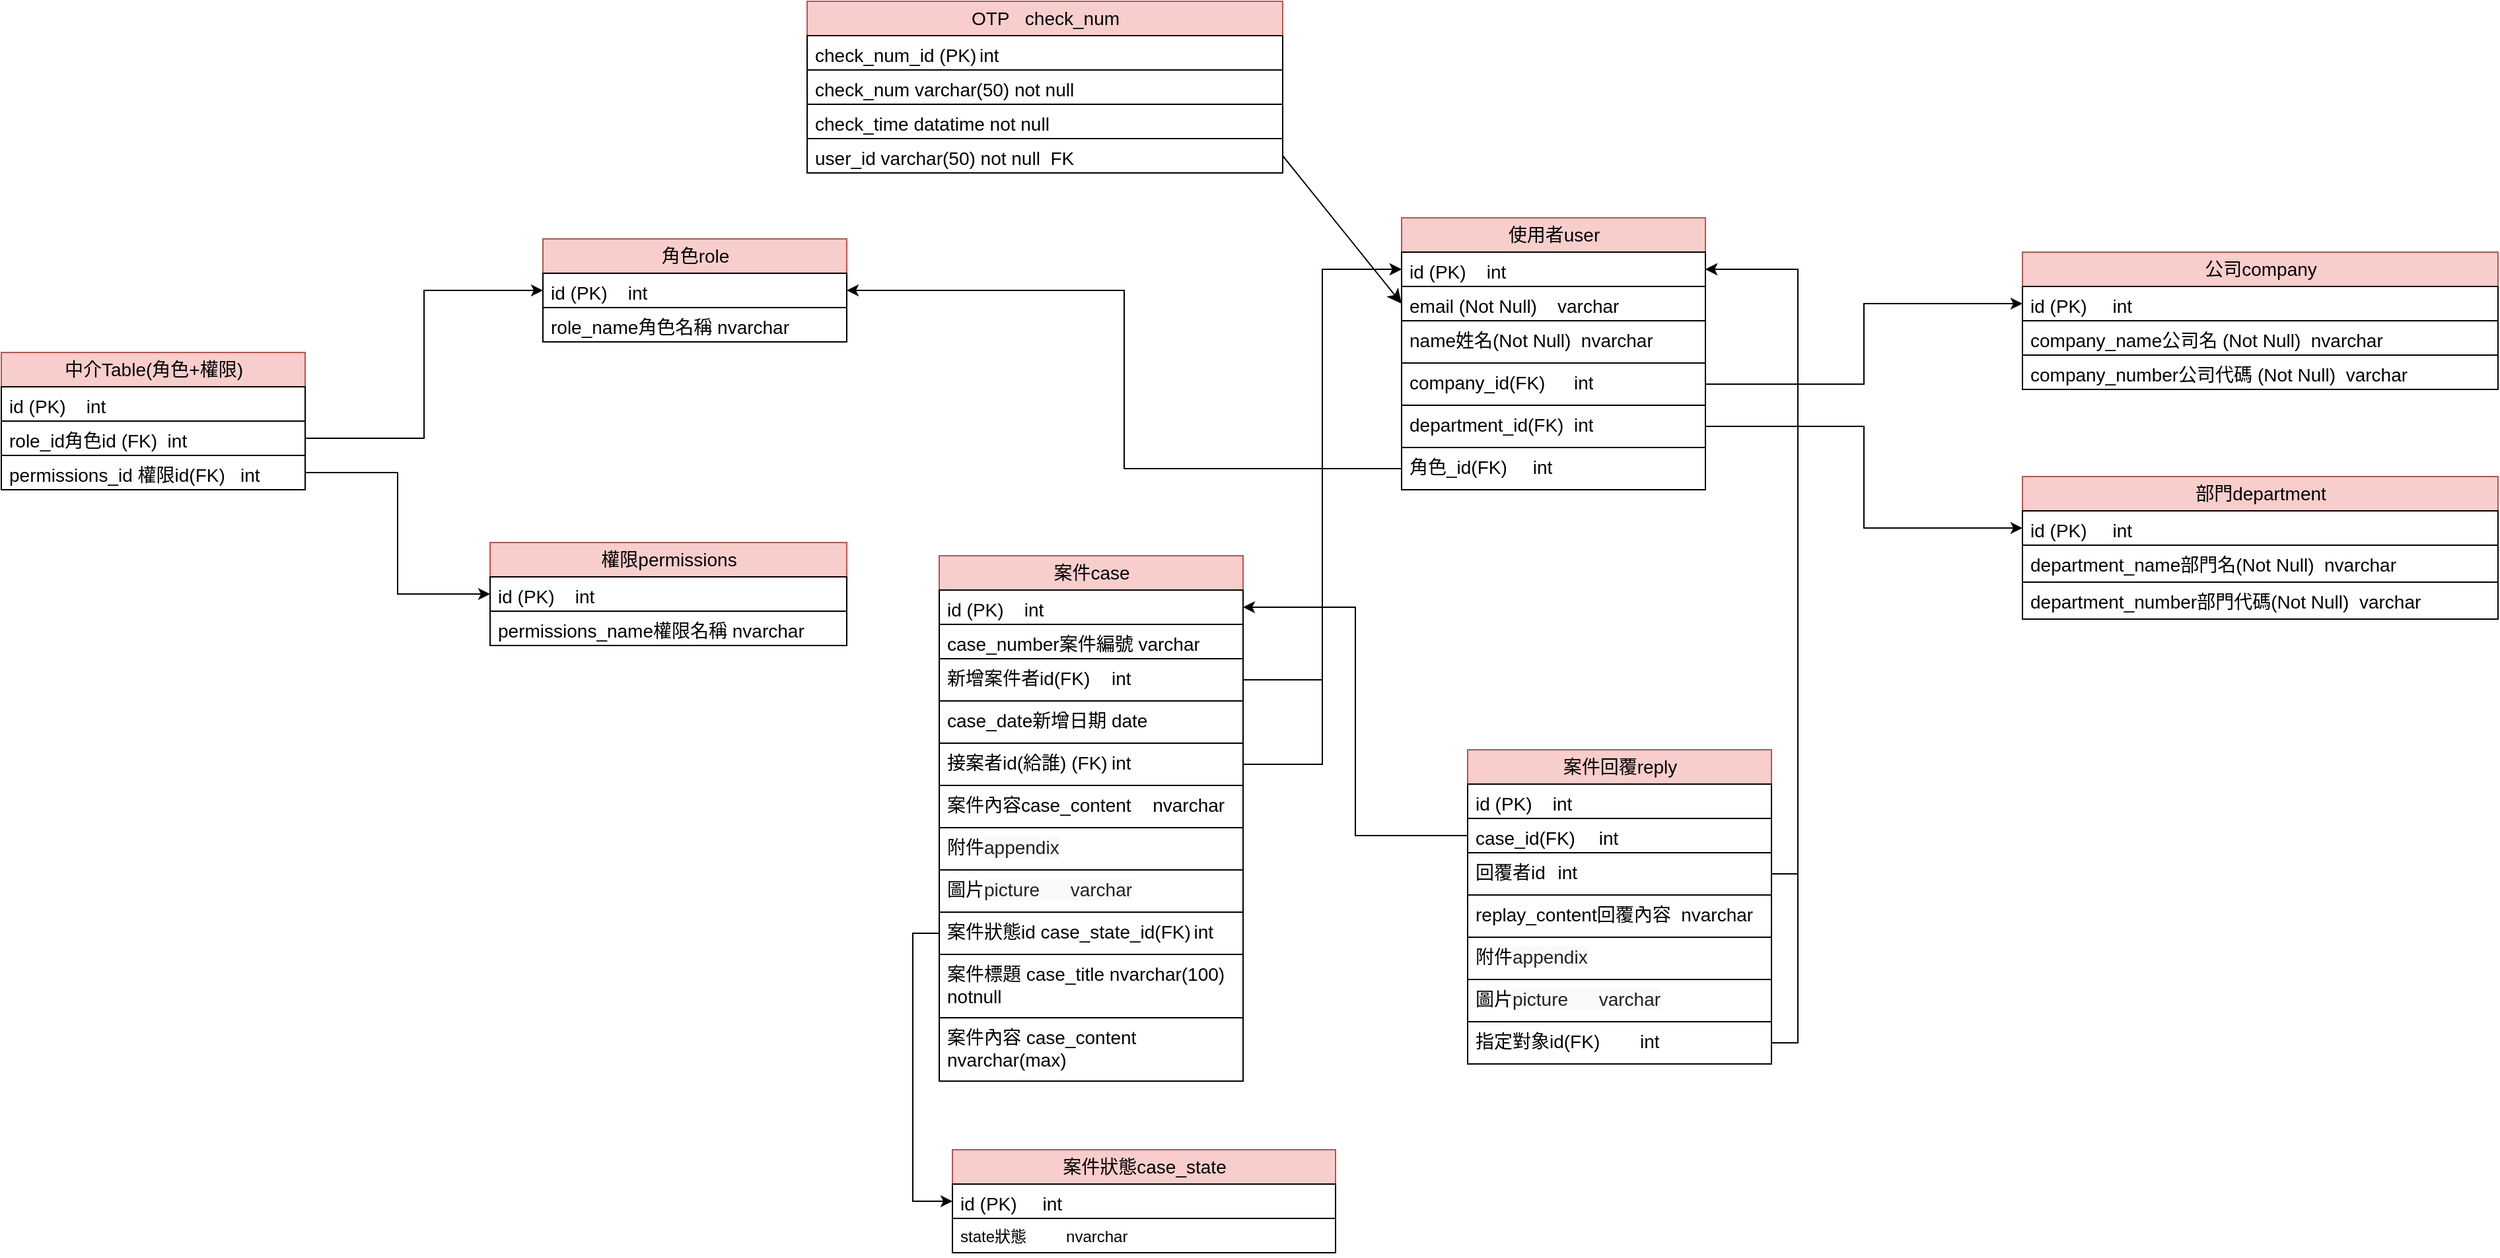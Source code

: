 <mxfile version="24.4.10" type="github">
  <diagram name="第 1 页" id="AcIVxBuBy9EutRj20CkH">
    <mxGraphModel dx="3328" dy="1957" grid="1" gridSize="10" guides="1" tooltips="1" connect="1" arrows="1" fold="1" page="1" pageScale="1" pageWidth="827" pageHeight="1169" math="0" shadow="0">
      <root>
        <mxCell id="0" />
        <mxCell id="1" parent="0" />
        <mxCell id="kPT3N57jdMmJ8GxZ5Ozw-1" value="&lt;font style=&quot;font-size: 14px;&quot;&gt;使用者user&lt;/font&gt;" style="swimlane;fontStyle=0;childLayout=stackLayout;horizontal=1;startSize=26;fillColor=#f8cecc;horizontalStack=0;resizeParent=1;resizeParentMax=0;resizeLast=0;collapsible=1;marginBottom=0;html=1;strokeColor=#b85450;" parent="1" vertex="1">
          <mxGeometry x="200" y="-56" width="230" height="206" as="geometry">
            <mxRectangle x="360" y="50" width="110" height="30" as="alternateBounds" />
          </mxGeometry>
        </mxCell>
        <mxCell id="kPT3N57jdMmJ8GxZ5Ozw-2" value="&lt;font style=&quot;font-size: 14px;&quot;&gt;id (PK)&amp;nbsp; &amp;nbsp; int&lt;/font&gt;" style="text;strokeColor=default;fillColor=none;align=left;verticalAlign=top;spacingLeft=4;spacingRight=4;overflow=hidden;rotatable=0;points=[[0,0.5],[1,0.5]];portConstraint=eastwest;whiteSpace=wrap;html=1;" parent="kPT3N57jdMmJ8GxZ5Ozw-1" vertex="1">
          <mxGeometry y="26" width="230" height="26" as="geometry" />
        </mxCell>
        <mxCell id="kPT3N57jdMmJ8GxZ5Ozw-3" value="&lt;font style=&quot;font-size: 14px;&quot;&gt;email (Not Null)&amp;nbsp; &amp;nbsp; varchar&lt;/font&gt;" style="text;strokeColor=default;fillColor=none;align=left;verticalAlign=top;spacingLeft=4;spacingRight=4;overflow=hidden;rotatable=0;points=[[0,0.5],[1,0.5]];portConstraint=eastwest;whiteSpace=wrap;html=1;" parent="kPT3N57jdMmJ8GxZ5Ozw-1" vertex="1">
          <mxGeometry y="52" width="230" height="26" as="geometry" />
        </mxCell>
        <mxCell id="kPT3N57jdMmJ8GxZ5Ozw-4" value="&lt;span style=&quot;font-size: 14px;&quot;&gt;name姓名(Not Null)&amp;nbsp; nvarchar&lt;/span&gt;" style="text;strokeColor=default;fillColor=none;align=left;verticalAlign=top;spacingLeft=4;spacingRight=4;overflow=hidden;rotatable=0;points=[[0,0.5],[1,0.5]];portConstraint=eastwest;whiteSpace=wrap;html=1;" parent="kPT3N57jdMmJ8GxZ5Ozw-1" vertex="1">
          <mxGeometry y="78" width="230" height="32" as="geometry" />
        </mxCell>
        <mxCell id="kPT3N57jdMmJ8GxZ5Ozw-14" value="&lt;span style=&quot;font-size: 14px;&quot;&gt;company_id(FK)&lt;span style=&quot;white-space: pre;&quot;&gt;&#x9;&lt;/span&gt;int&lt;/span&gt;" style="text;strokeColor=default;fillColor=none;align=left;verticalAlign=top;spacingLeft=4;spacingRight=4;overflow=hidden;rotatable=0;points=[[0,0.5],[1,0.5]];portConstraint=eastwest;whiteSpace=wrap;html=1;" parent="kPT3N57jdMmJ8GxZ5Ozw-1" vertex="1">
          <mxGeometry y="110" width="230" height="32" as="geometry" />
        </mxCell>
        <mxCell id="kPT3N57jdMmJ8GxZ5Ozw-47" value="&lt;span style=&quot;font-size: 14px;&quot;&gt;department_id(FK)&lt;span style=&quot;white-space: pre;&quot;&gt;&#x9;&lt;/span&gt;int&lt;/span&gt;" style="text;strokeColor=default;fillColor=none;align=left;verticalAlign=top;spacingLeft=4;spacingRight=4;overflow=hidden;rotatable=0;points=[[0,0.5],[1,0.5]];portConstraint=eastwest;whiteSpace=wrap;html=1;" parent="kPT3N57jdMmJ8GxZ5Ozw-1" vertex="1">
          <mxGeometry y="142" width="230" height="32" as="geometry" />
        </mxCell>
        <mxCell id="q57JXFhGZfYl90VsvL7s-18" value="&lt;span style=&quot;font-size: 14px;&quot;&gt;角色_id(FK)&lt;span style=&quot;white-space: pre;&quot;&gt;&#x9;&lt;/span&gt;int&lt;/span&gt;" style="text;strokeColor=default;fillColor=none;align=left;verticalAlign=top;spacingLeft=4;spacingRight=4;overflow=hidden;rotatable=0;points=[[0,0.5],[1,0.5]];portConstraint=eastwest;whiteSpace=wrap;html=1;" parent="kPT3N57jdMmJ8GxZ5Ozw-1" vertex="1">
          <mxGeometry y="174" width="230" height="32" as="geometry" />
        </mxCell>
        <mxCell id="kPT3N57jdMmJ8GxZ5Ozw-21" value="&lt;span style=&quot;font-size: 14px;&quot;&gt;公司company&lt;/span&gt;" style="swimlane;fontStyle=0;childLayout=stackLayout;horizontal=1;startSize=26;fillColor=#f8cecc;horizontalStack=0;resizeParent=1;resizeParentMax=0;resizeLast=0;collapsible=1;marginBottom=0;html=1;strokeColor=#b85450;" parent="1" vertex="1">
          <mxGeometry x="670" y="-30" width="360" height="104" as="geometry">
            <mxRectangle x="360" y="50" width="110" height="30" as="alternateBounds" />
          </mxGeometry>
        </mxCell>
        <mxCell id="kPT3N57jdMmJ8GxZ5Ozw-22" value="&lt;font style=&quot;font-size: 14px;&quot;&gt;id (PK)&lt;span style=&quot;white-space: pre;&quot;&gt;&#x9;&lt;/span&gt;int&lt;/font&gt;" style="text;strokeColor=default;fillColor=none;align=left;verticalAlign=top;spacingLeft=4;spacingRight=4;overflow=hidden;rotatable=0;points=[[0,0.5],[1,0.5]];portConstraint=eastwest;whiteSpace=wrap;html=1;" parent="kPT3N57jdMmJ8GxZ5Ozw-21" vertex="1">
          <mxGeometry y="26" width="360" height="26" as="geometry" />
        </mxCell>
        <mxCell id="kPT3N57jdMmJ8GxZ5Ozw-23" value="&lt;span style=&quot;font-size: 14px;&quot;&gt;company_name公司名 (Not Null)&amp;nbsp; nvarchar&lt;/span&gt;" style="text;strokeColor=default;fillColor=none;align=left;verticalAlign=top;spacingLeft=4;spacingRight=4;overflow=hidden;rotatable=0;points=[[0,0.5],[1,0.5]];portConstraint=eastwest;whiteSpace=wrap;html=1;" parent="kPT3N57jdMmJ8GxZ5Ozw-21" vertex="1">
          <mxGeometry y="52" width="360" height="26" as="geometry" />
        </mxCell>
        <mxCell id="q57JXFhGZfYl90VsvL7s-26" value="&lt;span style=&quot;font-size: 14px;&quot;&gt;company_number公司代碼 (Not Null)&amp;nbsp; varchar&lt;/span&gt;" style="text;strokeColor=default;fillColor=none;align=left;verticalAlign=top;spacingLeft=4;spacingRight=4;overflow=hidden;rotatable=0;points=[[0,0.5],[1,0.5]];portConstraint=eastwest;whiteSpace=wrap;html=1;" parent="kPT3N57jdMmJ8GxZ5Ozw-21" vertex="1">
          <mxGeometry y="78" width="360" height="26" as="geometry" />
        </mxCell>
        <mxCell id="kPT3N57jdMmJ8GxZ5Ozw-28" value="&lt;span style=&quot;font-size: 14px;&quot;&gt;部門department&lt;/span&gt;" style="swimlane;fontStyle=0;childLayout=stackLayout;horizontal=1;startSize=26;fillColor=#f8cecc;horizontalStack=0;resizeParent=1;resizeParentMax=0;resizeLast=0;collapsible=1;marginBottom=0;html=1;strokeColor=#b85450;" parent="1" vertex="1">
          <mxGeometry x="670" y="140" width="360" height="108" as="geometry">
            <mxRectangle x="360" y="50" width="110" height="30" as="alternateBounds" />
          </mxGeometry>
        </mxCell>
        <mxCell id="kPT3N57jdMmJ8GxZ5Ozw-29" value="&lt;font style=&quot;font-size: 14px;&quot;&gt;id (PK)&lt;span style=&quot;white-space: pre;&quot;&gt;&#x9;&lt;/span&gt;int&lt;/font&gt;" style="text;strokeColor=default;fillColor=none;align=left;verticalAlign=top;spacingLeft=4;spacingRight=4;overflow=hidden;rotatable=0;points=[[0,0.5],[1,0.5]];portConstraint=eastwest;whiteSpace=wrap;html=1;" parent="kPT3N57jdMmJ8GxZ5Ozw-28" vertex="1">
          <mxGeometry y="26" width="360" height="26" as="geometry" />
        </mxCell>
        <mxCell id="kPT3N57jdMmJ8GxZ5Ozw-30" value="&lt;span style=&quot;font-size: 14px;&quot;&gt;department_name部門名(Not Null)&amp;nbsp; nvarchar&lt;/span&gt;" style="text;strokeColor=default;fillColor=none;align=left;verticalAlign=top;spacingLeft=4;spacingRight=4;overflow=hidden;rotatable=0;points=[[0,0.5],[1,0.5]];portConstraint=eastwest;whiteSpace=wrap;html=1;" parent="kPT3N57jdMmJ8GxZ5Ozw-28" vertex="1">
          <mxGeometry y="52" width="360" height="28" as="geometry" />
        </mxCell>
        <mxCell id="q57JXFhGZfYl90VsvL7s-27" value="&lt;span style=&quot;font-size: 14px;&quot;&gt;department_number部門代碼(Not Null)&amp;nbsp; varchar&lt;/span&gt;" style="text;strokeColor=default;fillColor=none;align=left;verticalAlign=top;spacingLeft=4;spacingRight=4;overflow=hidden;rotatable=0;points=[[0,0.5],[1,0.5]];portConstraint=eastwest;whiteSpace=wrap;html=1;" parent="kPT3N57jdMmJ8GxZ5Ozw-28" vertex="1">
          <mxGeometry y="80" width="360" height="28" as="geometry" />
        </mxCell>
        <mxCell id="kPT3N57jdMmJ8GxZ5Ozw-41" value="&lt;span style=&quot;font-size: 14px;&quot;&gt;案件case&lt;/span&gt;" style="swimlane;fontStyle=0;childLayout=stackLayout;horizontal=1;startSize=26;fillColor=#f8cecc;horizontalStack=0;resizeParent=1;resizeParentMax=0;resizeLast=0;collapsible=1;marginBottom=0;html=1;strokeColor=#b85450;" parent="1" vertex="1">
          <mxGeometry x="-150" y="200" width="230" height="398" as="geometry">
            <mxRectangle x="360" y="50" width="110" height="30" as="alternateBounds" />
          </mxGeometry>
        </mxCell>
        <mxCell id="kPT3N57jdMmJ8GxZ5Ozw-42" value="&lt;font style=&quot;font-size: 14px;&quot;&gt;id (PK)&amp;nbsp; &amp;nbsp; int&lt;/font&gt;" style="text;strokeColor=default;fillColor=none;align=left;verticalAlign=top;spacingLeft=4;spacingRight=4;overflow=hidden;rotatable=0;points=[[0,0.5],[1,0.5]];portConstraint=eastwest;whiteSpace=wrap;html=1;" parent="kPT3N57jdMmJ8GxZ5Ozw-41" vertex="1">
          <mxGeometry y="26" width="230" height="26" as="geometry" />
        </mxCell>
        <mxCell id="kPT3N57jdMmJ8GxZ5Ozw-43" value="&lt;span style=&quot;font-size: 14px;&quot;&gt;case_number案件編號 varchar&lt;/span&gt;" style="text;strokeColor=default;fillColor=none;align=left;verticalAlign=top;spacingLeft=4;spacingRight=4;overflow=hidden;rotatable=0;points=[[0,0.5],[1,0.5]];portConstraint=eastwest;whiteSpace=wrap;html=1;" parent="kPT3N57jdMmJ8GxZ5Ozw-41" vertex="1">
          <mxGeometry y="52" width="230" height="26" as="geometry" />
        </mxCell>
        <mxCell id="kPT3N57jdMmJ8GxZ5Ozw-44" value="&lt;span style=&quot;font-size: 14px;&quot;&gt;新增案件者id(FK)&lt;span style=&quot;white-space: pre;&quot;&gt;&#x9;&lt;/span&gt;int&lt;/span&gt;" style="text;strokeColor=default;fillColor=none;align=left;verticalAlign=top;spacingLeft=4;spacingRight=4;overflow=hidden;rotatable=0;points=[[0,0.5],[1,0.5]];portConstraint=eastwest;whiteSpace=wrap;html=1;" parent="kPT3N57jdMmJ8GxZ5Ozw-41" vertex="1">
          <mxGeometry y="78" width="230" height="32" as="geometry" />
        </mxCell>
        <mxCell id="kPT3N57jdMmJ8GxZ5Ozw-45" value="&lt;span style=&quot;font-size: 14px;&quot;&gt;case_date新增日期&lt;span style=&quot;white-space: pre;&quot;&gt;&#x9;&lt;/span&gt;date&lt;/span&gt;" style="text;strokeColor=default;fillColor=none;align=left;verticalAlign=top;spacingLeft=4;spacingRight=4;overflow=hidden;rotatable=0;points=[[0,0.5],[1,0.5]];portConstraint=eastwest;whiteSpace=wrap;html=1;" parent="kPT3N57jdMmJ8GxZ5Ozw-41" vertex="1">
          <mxGeometry y="110" width="230" height="32" as="geometry" />
        </mxCell>
        <mxCell id="kPT3N57jdMmJ8GxZ5Ozw-46" value="&lt;font style=&quot;font-size: 14px;&quot;&gt;接案者id(給誰) (FK)&lt;span style=&quot;white-space: pre;&quot;&gt;&#x9;&lt;/span&gt;int&lt;/font&gt;" style="text;strokeColor=default;fillColor=none;align=left;verticalAlign=top;spacingLeft=4;spacingRight=4;overflow=hidden;rotatable=0;points=[[0,0.5],[1,0.5]];portConstraint=eastwest;whiteSpace=wrap;html=1;" parent="kPT3N57jdMmJ8GxZ5Ozw-41" vertex="1">
          <mxGeometry y="142" width="230" height="32" as="geometry" />
        </mxCell>
        <mxCell id="kPT3N57jdMmJ8GxZ5Ozw-50" value="&lt;font style=&quot;font-size: 14px;&quot;&gt;案件內容case_content&lt;span style=&quot;white-space: pre;&quot;&gt;&#x9;&lt;/span&gt;nvarchar&lt;/font&gt;" style="text;strokeColor=default;fillColor=none;align=left;verticalAlign=top;spacingLeft=4;spacingRight=4;overflow=hidden;rotatable=0;points=[[0,0.5],[1,0.5]];portConstraint=eastwest;whiteSpace=wrap;html=1;" parent="kPT3N57jdMmJ8GxZ5Ozw-41" vertex="1">
          <mxGeometry y="174" width="230" height="32" as="geometry" />
        </mxCell>
        <mxCell id="kPT3N57jdMmJ8GxZ5Ozw-51" value="&lt;font style=&quot;font-size: 14px;&quot;&gt;附件&lt;span style=&quot;background-color: rgb(248, 249, 250); color: rgb(32, 33, 36); font-family: inherit;&quot;&gt;&lt;font style=&quot;font-size: 14px;&quot;&gt;appendix&lt;/font&gt;&lt;/span&gt;&lt;/font&gt;" style="text;strokeColor=default;fillColor=none;align=left;verticalAlign=top;spacingLeft=4;spacingRight=4;overflow=hidden;rotatable=0;points=[[0,0.5],[1,0.5]];portConstraint=eastwest;whiteSpace=wrap;html=1;" parent="kPT3N57jdMmJ8GxZ5Ozw-41" vertex="1">
          <mxGeometry y="206" width="230" height="32" as="geometry" />
        </mxCell>
        <mxCell id="kPT3N57jdMmJ8GxZ5Ozw-66" value="&lt;font style=&quot;font-size: 14px;&quot;&gt;圖片&lt;font color=&quot;#202124&quot;&gt;&lt;span style=&quot;background-color: rgb(248, 249, 250);&quot;&gt;picture&lt;span style=&quot;white-space: pre;&quot;&gt;&#x9;&lt;/span&gt;varchar&lt;/span&gt;&lt;/font&gt;&lt;/font&gt;" style="text;strokeColor=default;fillColor=none;align=left;verticalAlign=top;spacingLeft=4;spacingRight=4;overflow=hidden;rotatable=0;points=[[0,0.5],[1,0.5]];portConstraint=eastwest;whiteSpace=wrap;html=1;" parent="kPT3N57jdMmJ8GxZ5Ozw-41" vertex="1">
          <mxGeometry y="238" width="230" height="32" as="geometry" />
        </mxCell>
        <mxCell id="kPT3N57jdMmJ8GxZ5Ozw-70" value="&lt;span style=&quot;font-size: 14px;&quot;&gt;案件狀態id case_state_id(FK)&lt;span style=&quot;white-space: pre;&quot;&gt;&#x9;&lt;/span&gt;int&lt;/span&gt;" style="text;strokeColor=default;fillColor=none;align=left;verticalAlign=top;spacingLeft=4;spacingRight=4;overflow=hidden;rotatable=0;points=[[0,0.5],[1,0.5]];portConstraint=eastwest;whiteSpace=wrap;html=1;" parent="kPT3N57jdMmJ8GxZ5Ozw-41" vertex="1">
          <mxGeometry y="270" width="230" height="32" as="geometry" />
        </mxCell>
        <mxCell id="QLnwfccu1EzG2xavmIxY-21" value="&lt;span style=&quot;font-size: 14px;&quot;&gt;案件標題 case_title nvarchar(100) notnull&lt;/span&gt;" style="text;strokeColor=default;fillColor=none;align=left;verticalAlign=top;spacingLeft=4;spacingRight=4;overflow=hidden;rotatable=0;points=[[0,0.5],[1,0.5]];portConstraint=eastwest;whiteSpace=wrap;html=1;" parent="kPT3N57jdMmJ8GxZ5Ozw-41" vertex="1">
          <mxGeometry y="302" width="230" height="48" as="geometry" />
        </mxCell>
        <mxCell id="QLnwfccu1EzG2xavmIxY-22" value="&lt;span style=&quot;font-size: 14px;&quot;&gt;案件內容 case_content nvarchar(max)&lt;/span&gt;" style="text;strokeColor=default;fillColor=none;align=left;verticalAlign=top;spacingLeft=4;spacingRight=4;overflow=hidden;rotatable=0;points=[[0,0.5],[1,0.5]];portConstraint=eastwest;whiteSpace=wrap;html=1;" parent="kPT3N57jdMmJ8GxZ5Ozw-41" vertex="1">
          <mxGeometry y="350" width="230" height="48" as="geometry" />
        </mxCell>
        <mxCell id="kPT3N57jdMmJ8GxZ5Ozw-55" style="edgeStyle=orthogonalEdgeStyle;rounded=0;orthogonalLoop=1;jettySize=auto;html=1;exitX=1;exitY=0.5;exitDx=0;exitDy=0;entryX=0;entryY=0.5;entryDx=0;entryDy=0;fontFamily=Helvetica;fontSize=12;fontColor=default;" parent="1" source="kPT3N57jdMmJ8GxZ5Ozw-44" target="kPT3N57jdMmJ8GxZ5Ozw-2" edge="1">
          <mxGeometry relative="1" as="geometry" />
        </mxCell>
        <mxCell id="kPT3N57jdMmJ8GxZ5Ozw-56" style="edgeStyle=orthogonalEdgeStyle;rounded=0;orthogonalLoop=1;jettySize=auto;html=1;exitX=1;exitY=0.5;exitDx=0;exitDy=0;fontFamily=Helvetica;fontSize=12;fontColor=default;" parent="1" source="kPT3N57jdMmJ8GxZ5Ozw-46" target="kPT3N57jdMmJ8GxZ5Ozw-2" edge="1">
          <mxGeometry relative="1" as="geometry" />
        </mxCell>
        <mxCell id="kPT3N57jdMmJ8GxZ5Ozw-57" style="edgeStyle=orthogonalEdgeStyle;rounded=0;orthogonalLoop=1;jettySize=auto;html=1;exitX=1;exitY=0.5;exitDx=0;exitDy=0;entryX=0;entryY=0.5;entryDx=0;entryDy=0;fontFamily=Helvetica;fontSize=12;fontColor=default;" parent="1" source="kPT3N57jdMmJ8GxZ5Ozw-14" target="kPT3N57jdMmJ8GxZ5Ozw-22" edge="1">
          <mxGeometry relative="1" as="geometry" />
        </mxCell>
        <mxCell id="kPT3N57jdMmJ8GxZ5Ozw-58" style="edgeStyle=orthogonalEdgeStyle;rounded=0;orthogonalLoop=1;jettySize=auto;html=1;exitX=1;exitY=0.5;exitDx=0;exitDy=0;entryX=0;entryY=0.5;entryDx=0;entryDy=0;fontFamily=Helvetica;fontSize=12;fontColor=default;" parent="1" source="kPT3N57jdMmJ8GxZ5Ozw-47" target="kPT3N57jdMmJ8GxZ5Ozw-29" edge="1">
          <mxGeometry relative="1" as="geometry" />
        </mxCell>
        <mxCell id="kPT3N57jdMmJ8GxZ5Ozw-59" value="&lt;span style=&quot;font-size: 14px;&quot;&gt;案件回覆reply&lt;/span&gt;" style="swimlane;fontStyle=0;childLayout=stackLayout;horizontal=1;startSize=26;fillColor=#f8cecc;horizontalStack=0;resizeParent=1;resizeParentMax=0;resizeLast=0;collapsible=1;marginBottom=0;html=1;strokeColor=#b85450;" parent="1" vertex="1">
          <mxGeometry x="250" y="347" width="230" height="238" as="geometry">
            <mxRectangle x="360" y="50" width="110" height="30" as="alternateBounds" />
          </mxGeometry>
        </mxCell>
        <mxCell id="kPT3N57jdMmJ8GxZ5Ozw-60" value="&lt;font style=&quot;font-size: 14px;&quot;&gt;id (PK)&amp;nbsp; &amp;nbsp; int&lt;/font&gt;" style="text;strokeColor=default;fillColor=none;align=left;verticalAlign=top;spacingLeft=4;spacingRight=4;overflow=hidden;rotatable=0;points=[[0,0.5],[1,0.5]];portConstraint=eastwest;whiteSpace=wrap;html=1;" parent="kPT3N57jdMmJ8GxZ5Ozw-59" vertex="1">
          <mxGeometry y="26" width="230" height="26" as="geometry" />
        </mxCell>
        <mxCell id="kPT3N57jdMmJ8GxZ5Ozw-61" value="&lt;span style=&quot;font-size: 14px;&quot;&gt;case_id(FK)&lt;span style=&quot;white-space: pre;&quot;&gt;&#x9;&lt;/span&gt;int&lt;/span&gt;" style="text;strokeColor=default;fillColor=none;align=left;verticalAlign=top;spacingLeft=4;spacingRight=4;overflow=hidden;rotatable=0;points=[[0,0.5],[1,0.5]];portConstraint=eastwest;whiteSpace=wrap;html=1;" parent="kPT3N57jdMmJ8GxZ5Ozw-59" vertex="1">
          <mxGeometry y="52" width="230" height="26" as="geometry" />
        </mxCell>
        <mxCell id="kPT3N57jdMmJ8GxZ5Ozw-62" value="&lt;span style=&quot;font-size: 14px;&quot;&gt;回覆者id&lt;span style=&quot;white-space: pre;&quot;&gt;&#x9;&lt;/span&gt;int&lt;/span&gt;" style="text;strokeColor=default;fillColor=none;align=left;verticalAlign=top;spacingLeft=4;spacingRight=4;overflow=hidden;rotatable=0;points=[[0,0.5],[1,0.5]];portConstraint=eastwest;whiteSpace=wrap;html=1;" parent="kPT3N57jdMmJ8GxZ5Ozw-59" vertex="1">
          <mxGeometry y="78" width="230" height="32" as="geometry" />
        </mxCell>
        <mxCell id="kPT3N57jdMmJ8GxZ5Ozw-63" value="&lt;font style=&quot;font-size: 14px;&quot;&gt;replay_content回覆內容&lt;span style=&quot;white-space: pre;&quot;&gt;&#x9;&lt;/span&gt;nvarchar&lt;/font&gt;" style="text;strokeColor=default;fillColor=none;align=left;verticalAlign=top;spacingLeft=4;spacingRight=4;overflow=hidden;rotatable=0;points=[[0,0.5],[1,0.5]];portConstraint=eastwest;whiteSpace=wrap;html=1;" parent="kPT3N57jdMmJ8GxZ5Ozw-59" vertex="1">
          <mxGeometry y="110" width="230" height="32" as="geometry" />
        </mxCell>
        <mxCell id="kPT3N57jdMmJ8GxZ5Ozw-64" value="&lt;span style=&quot;font-size: 14px;&quot;&gt;附件&lt;/span&gt;&lt;span style=&quot;font-family: inherit; font-size: 14px; background-color: rgb(248, 249, 250); color: rgb(32, 33, 36);&quot;&gt;appendix&lt;/span&gt;" style="text;strokeColor=default;fillColor=none;align=left;verticalAlign=top;spacingLeft=4;spacingRight=4;overflow=hidden;rotatable=0;points=[[0,0.5],[1,0.5]];portConstraint=eastwest;whiteSpace=wrap;html=1;" parent="kPT3N57jdMmJ8GxZ5Ozw-59" vertex="1">
          <mxGeometry y="142" width="230" height="32" as="geometry" />
        </mxCell>
        <mxCell id="kPT3N57jdMmJ8GxZ5Ozw-65" value="&lt;span style=&quot;font-size: 14px;&quot;&gt;圖片&lt;/span&gt;&lt;font style=&quot;font-size: 14px;&quot; color=&quot;#202124&quot;&gt;&lt;span style=&quot;background-color: rgb(248, 249, 250);&quot;&gt;picture&lt;span style=&quot;white-space: pre;&quot;&gt;&#x9;&lt;/span&gt;varchar&lt;/span&gt;&lt;/font&gt;" style="text;strokeColor=default;fillColor=none;align=left;verticalAlign=top;spacingLeft=4;spacingRight=4;overflow=hidden;rotatable=0;points=[[0,0.5],[1,0.5]];portConstraint=eastwest;whiteSpace=wrap;html=1;" parent="kPT3N57jdMmJ8GxZ5Ozw-59" vertex="1">
          <mxGeometry y="174" width="230" height="32" as="geometry" />
        </mxCell>
        <mxCell id="kPT3N57jdMmJ8GxZ5Ozw-69" value="&lt;font style=&quot;font-size: 14px;&quot;&gt;指定對象id(FK)&lt;span style=&quot;white-space: pre;&quot;&gt;&#x9;&lt;/span&gt;int&lt;/font&gt;" style="text;strokeColor=default;fillColor=none;align=left;verticalAlign=top;spacingLeft=4;spacingRight=4;overflow=hidden;rotatable=0;points=[[0,0.5],[1,0.5]];portConstraint=eastwest;whiteSpace=wrap;html=1;" parent="kPT3N57jdMmJ8GxZ5Ozw-59" vertex="1">
          <mxGeometry y="206" width="230" height="32" as="geometry" />
        </mxCell>
        <mxCell id="kPT3N57jdMmJ8GxZ5Ozw-67" style="edgeStyle=orthogonalEdgeStyle;rounded=0;orthogonalLoop=1;jettySize=auto;html=1;exitX=0;exitY=0.5;exitDx=0;exitDy=0;entryX=1;entryY=0.5;entryDx=0;entryDy=0;fontFamily=Helvetica;fontSize=12;fontColor=default;" parent="1" source="kPT3N57jdMmJ8GxZ5Ozw-61" target="kPT3N57jdMmJ8GxZ5Ozw-42" edge="1">
          <mxGeometry relative="1" as="geometry" />
        </mxCell>
        <mxCell id="kPT3N57jdMmJ8GxZ5Ozw-68" style="edgeStyle=orthogonalEdgeStyle;rounded=0;orthogonalLoop=1;jettySize=auto;html=1;exitX=1;exitY=0.5;exitDx=0;exitDy=0;fontFamily=Helvetica;fontSize=12;fontColor=default;" parent="1" source="kPT3N57jdMmJ8GxZ5Ozw-62" target="kPT3N57jdMmJ8GxZ5Ozw-2" edge="1">
          <mxGeometry relative="1" as="geometry" />
        </mxCell>
        <mxCell id="kPT3N57jdMmJ8GxZ5Ozw-71" style="edgeStyle=orthogonalEdgeStyle;rounded=0;orthogonalLoop=1;jettySize=auto;html=1;exitX=1;exitY=0.5;exitDx=0;exitDy=0;entryX=1;entryY=0.5;entryDx=0;entryDy=0;fontFamily=Helvetica;fontSize=12;fontColor=default;" parent="1" source="kPT3N57jdMmJ8GxZ5Ozw-69" target="kPT3N57jdMmJ8GxZ5Ozw-2" edge="1">
          <mxGeometry relative="1" as="geometry" />
        </mxCell>
        <mxCell id="kPT3N57jdMmJ8GxZ5Ozw-72" value="&lt;span style=&quot;font-size: 14px;&quot;&gt;案件狀態case_state&lt;/span&gt;" style="swimlane;fontStyle=0;childLayout=stackLayout;horizontal=1;startSize=26;fillColor=#f8cecc;horizontalStack=0;resizeParent=1;resizeParentMax=0;resizeLast=0;collapsible=1;marginBottom=0;html=1;strokeColor=#b85450;" parent="1" vertex="1">
          <mxGeometry x="-140" y="650" width="290" height="78" as="geometry">
            <mxRectangle x="360" y="50" width="110" height="30" as="alternateBounds" />
          </mxGeometry>
        </mxCell>
        <mxCell id="kPT3N57jdMmJ8GxZ5Ozw-73" value="&lt;font style=&quot;font-size: 14px;&quot;&gt;id (PK)&lt;span style=&quot;white-space: pre;&quot;&gt;&#x9;&lt;/span&gt;int&lt;/font&gt;" style="text;strokeColor=default;fillColor=none;align=left;verticalAlign=top;spacingLeft=4;spacingRight=4;overflow=hidden;rotatable=0;points=[[0,0.5],[1,0.5]];portConstraint=eastwest;whiteSpace=wrap;html=1;" parent="kPT3N57jdMmJ8GxZ5Ozw-72" vertex="1">
          <mxGeometry y="26" width="290" height="26" as="geometry" />
        </mxCell>
        <mxCell id="kPT3N57jdMmJ8GxZ5Ozw-74" value="state狀態&lt;span style=&quot;white-space: pre;&quot;&gt;&#x9;&lt;/span&gt;&lt;span style=&quot;white-space: pre;&quot;&gt;&#x9;&lt;/span&gt;nvarchar" style="text;strokeColor=default;fillColor=none;align=left;verticalAlign=top;spacingLeft=4;spacingRight=4;overflow=hidden;rotatable=0;points=[[0,0.5],[1,0.5]];portConstraint=eastwest;whiteSpace=wrap;html=1;" parent="kPT3N57jdMmJ8GxZ5Ozw-72" vertex="1">
          <mxGeometry y="52" width="290" height="26" as="geometry" />
        </mxCell>
        <mxCell id="kPT3N57jdMmJ8GxZ5Ozw-75" style="edgeStyle=orthogonalEdgeStyle;rounded=0;orthogonalLoop=1;jettySize=auto;html=1;exitX=0;exitY=0.5;exitDx=0;exitDy=0;entryX=0;entryY=0.5;entryDx=0;entryDy=0;fontFamily=Helvetica;fontSize=12;fontColor=default;" parent="1" source="kPT3N57jdMmJ8GxZ5Ozw-70" target="kPT3N57jdMmJ8GxZ5Ozw-73" edge="1">
          <mxGeometry relative="1" as="geometry" />
        </mxCell>
        <mxCell id="q57JXFhGZfYl90VsvL7s-1" value="&lt;span style=&quot;font-size: 14px;&quot;&gt;角色role&lt;/span&gt;" style="swimlane;fontStyle=0;childLayout=stackLayout;horizontal=1;startSize=26;fillColor=#f8cecc;horizontalStack=0;resizeParent=1;resizeParentMax=0;resizeLast=0;collapsible=1;marginBottom=0;html=1;strokeColor=#b85450;" parent="1" vertex="1">
          <mxGeometry x="-450" y="-40" width="230" height="78" as="geometry">
            <mxRectangle x="360" y="50" width="110" height="30" as="alternateBounds" />
          </mxGeometry>
        </mxCell>
        <mxCell id="q57JXFhGZfYl90VsvL7s-2" value="&lt;font style=&quot;font-size: 14px;&quot;&gt;id (PK)&amp;nbsp; &amp;nbsp; int&lt;/font&gt;" style="text;strokeColor=default;fillColor=none;align=left;verticalAlign=top;spacingLeft=4;spacingRight=4;overflow=hidden;rotatable=0;points=[[0,0.5],[1,0.5]];portConstraint=eastwest;whiteSpace=wrap;html=1;" parent="q57JXFhGZfYl90VsvL7s-1" vertex="1">
          <mxGeometry y="26" width="230" height="26" as="geometry" />
        </mxCell>
        <mxCell id="q57JXFhGZfYl90VsvL7s-3" value="&lt;span style=&quot;font-size: 14px;&quot;&gt;role_name角色名稱 nvarchar&lt;/span&gt;" style="text;strokeColor=default;fillColor=none;align=left;verticalAlign=top;spacingLeft=4;spacingRight=4;overflow=hidden;rotatable=0;points=[[0,0.5],[1,0.5]];portConstraint=eastwest;whiteSpace=wrap;html=1;" parent="q57JXFhGZfYl90VsvL7s-1" vertex="1">
          <mxGeometry y="52" width="230" height="26" as="geometry" />
        </mxCell>
        <mxCell id="q57JXFhGZfYl90VsvL7s-8" value="&lt;span style=&quot;font-size: 14px;&quot;&gt;權限permissions&lt;/span&gt;" style="swimlane;fontStyle=0;childLayout=stackLayout;horizontal=1;startSize=26;fillColor=#f8cecc;horizontalStack=0;resizeParent=1;resizeParentMax=0;resizeLast=0;collapsible=1;marginBottom=0;html=1;strokeColor=#b85450;" parent="1" vertex="1">
          <mxGeometry x="-490" y="190" width="270" height="78" as="geometry">
            <mxRectangle x="360" y="50" width="110" height="30" as="alternateBounds" />
          </mxGeometry>
        </mxCell>
        <mxCell id="q57JXFhGZfYl90VsvL7s-9" value="&lt;font style=&quot;font-size: 14px;&quot;&gt;id (PK)&amp;nbsp; &amp;nbsp; int&lt;/font&gt;" style="text;strokeColor=default;fillColor=none;align=left;verticalAlign=top;spacingLeft=4;spacingRight=4;overflow=hidden;rotatable=0;points=[[0,0.5],[1,0.5]];portConstraint=eastwest;whiteSpace=wrap;html=1;" parent="q57JXFhGZfYl90VsvL7s-8" vertex="1">
          <mxGeometry y="26" width="270" height="26" as="geometry" />
        </mxCell>
        <mxCell id="q57JXFhGZfYl90VsvL7s-10" value="&lt;span style=&quot;font-size: 14px;&quot;&gt;permissions_name權限名稱 nvarchar&lt;/span&gt;" style="text;strokeColor=default;fillColor=none;align=left;verticalAlign=top;spacingLeft=4;spacingRight=4;overflow=hidden;rotatable=0;points=[[0,0.5],[1,0.5]];portConstraint=eastwest;whiteSpace=wrap;html=1;" parent="q57JXFhGZfYl90VsvL7s-8" vertex="1">
          <mxGeometry y="52" width="270" height="26" as="geometry" />
        </mxCell>
        <mxCell id="q57JXFhGZfYl90VsvL7s-11" value="&lt;span style=&quot;font-size: 14px;&quot;&gt;中介Table(角色+權限)&lt;/span&gt;" style="swimlane;fontStyle=0;childLayout=stackLayout;horizontal=1;startSize=26;fillColor=#f8cecc;horizontalStack=0;resizeParent=1;resizeParentMax=0;resizeLast=0;collapsible=1;marginBottom=0;html=1;strokeColor=#b85450;" parent="1" vertex="1">
          <mxGeometry x="-860" y="46" width="230" height="104" as="geometry">
            <mxRectangle x="360" y="50" width="110" height="30" as="alternateBounds" />
          </mxGeometry>
        </mxCell>
        <mxCell id="q57JXFhGZfYl90VsvL7s-12" value="&lt;font style=&quot;font-size: 14px;&quot;&gt;id (PK)&amp;nbsp; &amp;nbsp; int&lt;/font&gt;" style="text;strokeColor=default;fillColor=none;align=left;verticalAlign=top;spacingLeft=4;spacingRight=4;overflow=hidden;rotatable=0;points=[[0,0.5],[1,0.5]];portConstraint=eastwest;whiteSpace=wrap;html=1;" parent="q57JXFhGZfYl90VsvL7s-11" vertex="1">
          <mxGeometry y="26" width="230" height="26" as="geometry" />
        </mxCell>
        <mxCell id="q57JXFhGZfYl90VsvL7s-13" value="&lt;span style=&quot;font-size: 14px;&quot;&gt;role_id角色id (FK)&amp;nbsp; int&lt;/span&gt;" style="text;strokeColor=default;fillColor=none;align=left;verticalAlign=top;spacingLeft=4;spacingRight=4;overflow=hidden;rotatable=0;points=[[0,0.5],[1,0.5]];portConstraint=eastwest;whiteSpace=wrap;html=1;" parent="q57JXFhGZfYl90VsvL7s-11" vertex="1">
          <mxGeometry y="52" width="230" height="26" as="geometry" />
        </mxCell>
        <mxCell id="q57JXFhGZfYl90VsvL7s-14" value="&lt;font style=&quot;font-size: 14px;&quot;&gt;permissions_id 權限id(FK)&amp;nbsp; &amp;nbsp;int&lt;/font&gt;" style="text;strokeColor=default;fillColor=none;align=left;verticalAlign=top;spacingLeft=4;spacingRight=4;overflow=hidden;rotatable=0;points=[[0,0.5],[1,0.5]];portConstraint=eastwest;whiteSpace=wrap;html=1;" parent="q57JXFhGZfYl90VsvL7s-11" vertex="1">
          <mxGeometry y="78" width="230" height="26" as="geometry" />
        </mxCell>
        <mxCell id="q57JXFhGZfYl90VsvL7s-23" style="edgeStyle=orthogonalEdgeStyle;rounded=0;orthogonalLoop=1;jettySize=auto;html=1;exitX=1;exitY=0.5;exitDx=0;exitDy=0;entryX=0;entryY=0.5;entryDx=0;entryDy=0;" parent="1" source="q57JXFhGZfYl90VsvL7s-13" target="q57JXFhGZfYl90VsvL7s-2" edge="1">
          <mxGeometry relative="1" as="geometry" />
        </mxCell>
        <mxCell id="q57JXFhGZfYl90VsvL7s-24" style="edgeStyle=orthogonalEdgeStyle;rounded=0;orthogonalLoop=1;jettySize=auto;html=1;exitX=1;exitY=0.5;exitDx=0;exitDy=0;entryX=0;entryY=0.5;entryDx=0;entryDy=0;" parent="1" source="q57JXFhGZfYl90VsvL7s-14" target="q57JXFhGZfYl90VsvL7s-9" edge="1">
          <mxGeometry relative="1" as="geometry" />
        </mxCell>
        <mxCell id="q57JXFhGZfYl90VsvL7s-25" style="edgeStyle=orthogonalEdgeStyle;rounded=0;orthogonalLoop=1;jettySize=auto;html=1;exitX=0;exitY=0.5;exitDx=0;exitDy=0;entryX=1;entryY=0.5;entryDx=0;entryDy=0;" parent="1" source="q57JXFhGZfYl90VsvL7s-18" target="q57JXFhGZfYl90VsvL7s-2" edge="1">
          <mxGeometry relative="1" as="geometry" />
        </mxCell>
        <mxCell id="yr55bkq8ohhLLqNiS4ep-1" value="&lt;span style=&quot;font-size: 14px;&quot;&gt;OTP&amp;nbsp; &amp;nbsp;check_num&lt;/span&gt;" style="swimlane;fontStyle=0;childLayout=stackLayout;horizontal=1;startSize=26;fillColor=#f8cecc;horizontalStack=0;resizeParent=1;resizeParentMax=0;resizeLast=0;collapsible=1;marginBottom=0;html=1;strokeColor=#b85450;" parent="1" vertex="1">
          <mxGeometry x="-250" y="-220" width="360" height="130" as="geometry">
            <mxRectangle x="360" y="50" width="110" height="30" as="alternateBounds" />
          </mxGeometry>
        </mxCell>
        <mxCell id="yr55bkq8ohhLLqNiS4ep-2" value="&lt;font style=&quot;font-size: 14px;&quot;&gt;check_num_id (PK)&lt;span style=&quot;white-space: pre;&quot;&gt;&#x9;&lt;/span&gt;int&lt;/font&gt;" style="text;strokeColor=default;fillColor=none;align=left;verticalAlign=top;spacingLeft=4;spacingRight=4;overflow=hidden;rotatable=0;points=[[0,0.5],[1,0.5]];portConstraint=eastwest;whiteSpace=wrap;html=1;" parent="yr55bkq8ohhLLqNiS4ep-1" vertex="1">
          <mxGeometry y="26" width="360" height="26" as="geometry" />
        </mxCell>
        <mxCell id="yr55bkq8ohhLLqNiS4ep-3" value="&lt;span style=&quot;font-size: 14px;&quot;&gt;check_num varchar(50) not null&lt;/span&gt;" style="text;strokeColor=default;fillColor=none;align=left;verticalAlign=top;spacingLeft=4;spacingRight=4;overflow=hidden;rotatable=0;points=[[0,0.5],[1,0.5]];portConstraint=eastwest;whiteSpace=wrap;html=1;" parent="yr55bkq8ohhLLqNiS4ep-1" vertex="1">
          <mxGeometry y="52" width="360" height="26" as="geometry" />
        </mxCell>
        <mxCell id="yr55bkq8ohhLLqNiS4ep-4" value="&lt;span style=&quot;font-size: 14px;&quot;&gt;check_time datatime not null&lt;/span&gt;" style="text;strokeColor=default;fillColor=none;align=left;verticalAlign=top;spacingLeft=4;spacingRight=4;overflow=hidden;rotatable=0;points=[[0,0.5],[1,0.5]];portConstraint=eastwest;whiteSpace=wrap;html=1;" parent="yr55bkq8ohhLLqNiS4ep-1" vertex="1">
          <mxGeometry y="78" width="360" height="26" as="geometry" />
        </mxCell>
        <mxCell id="yr55bkq8ohhLLqNiS4ep-9" value="&lt;span style=&quot;font-size: 14px;&quot;&gt;user_id varchar(50&lt;/span&gt;&lt;span style=&quot;font-size: 14px; background-color: initial;&quot;&gt;) not null&amp;nbsp; FK&lt;/span&gt;" style="text;strokeColor=default;fillColor=none;align=left;verticalAlign=top;spacingLeft=4;spacingRight=4;overflow=hidden;rotatable=0;points=[[0,0.5],[1,0.5]];portConstraint=eastwest;whiteSpace=wrap;html=1;" parent="yr55bkq8ohhLLqNiS4ep-1" vertex="1">
          <mxGeometry y="104" width="360" height="26" as="geometry" />
        </mxCell>
        <mxCell id="QLnwfccu1EzG2xavmIxY-19" style="edgeStyle=none;curved=1;rounded=0;orthogonalLoop=1;jettySize=auto;html=1;exitX=1;exitY=0.5;exitDx=0;exitDy=0;entryX=0;entryY=0.5;entryDx=0;entryDy=0;fontSize=12;startSize=8;endSize=8;" parent="1" source="yr55bkq8ohhLLqNiS4ep-9" target="kPT3N57jdMmJ8GxZ5Ozw-3" edge="1">
          <mxGeometry relative="1" as="geometry" />
        </mxCell>
      </root>
    </mxGraphModel>
  </diagram>
</mxfile>
